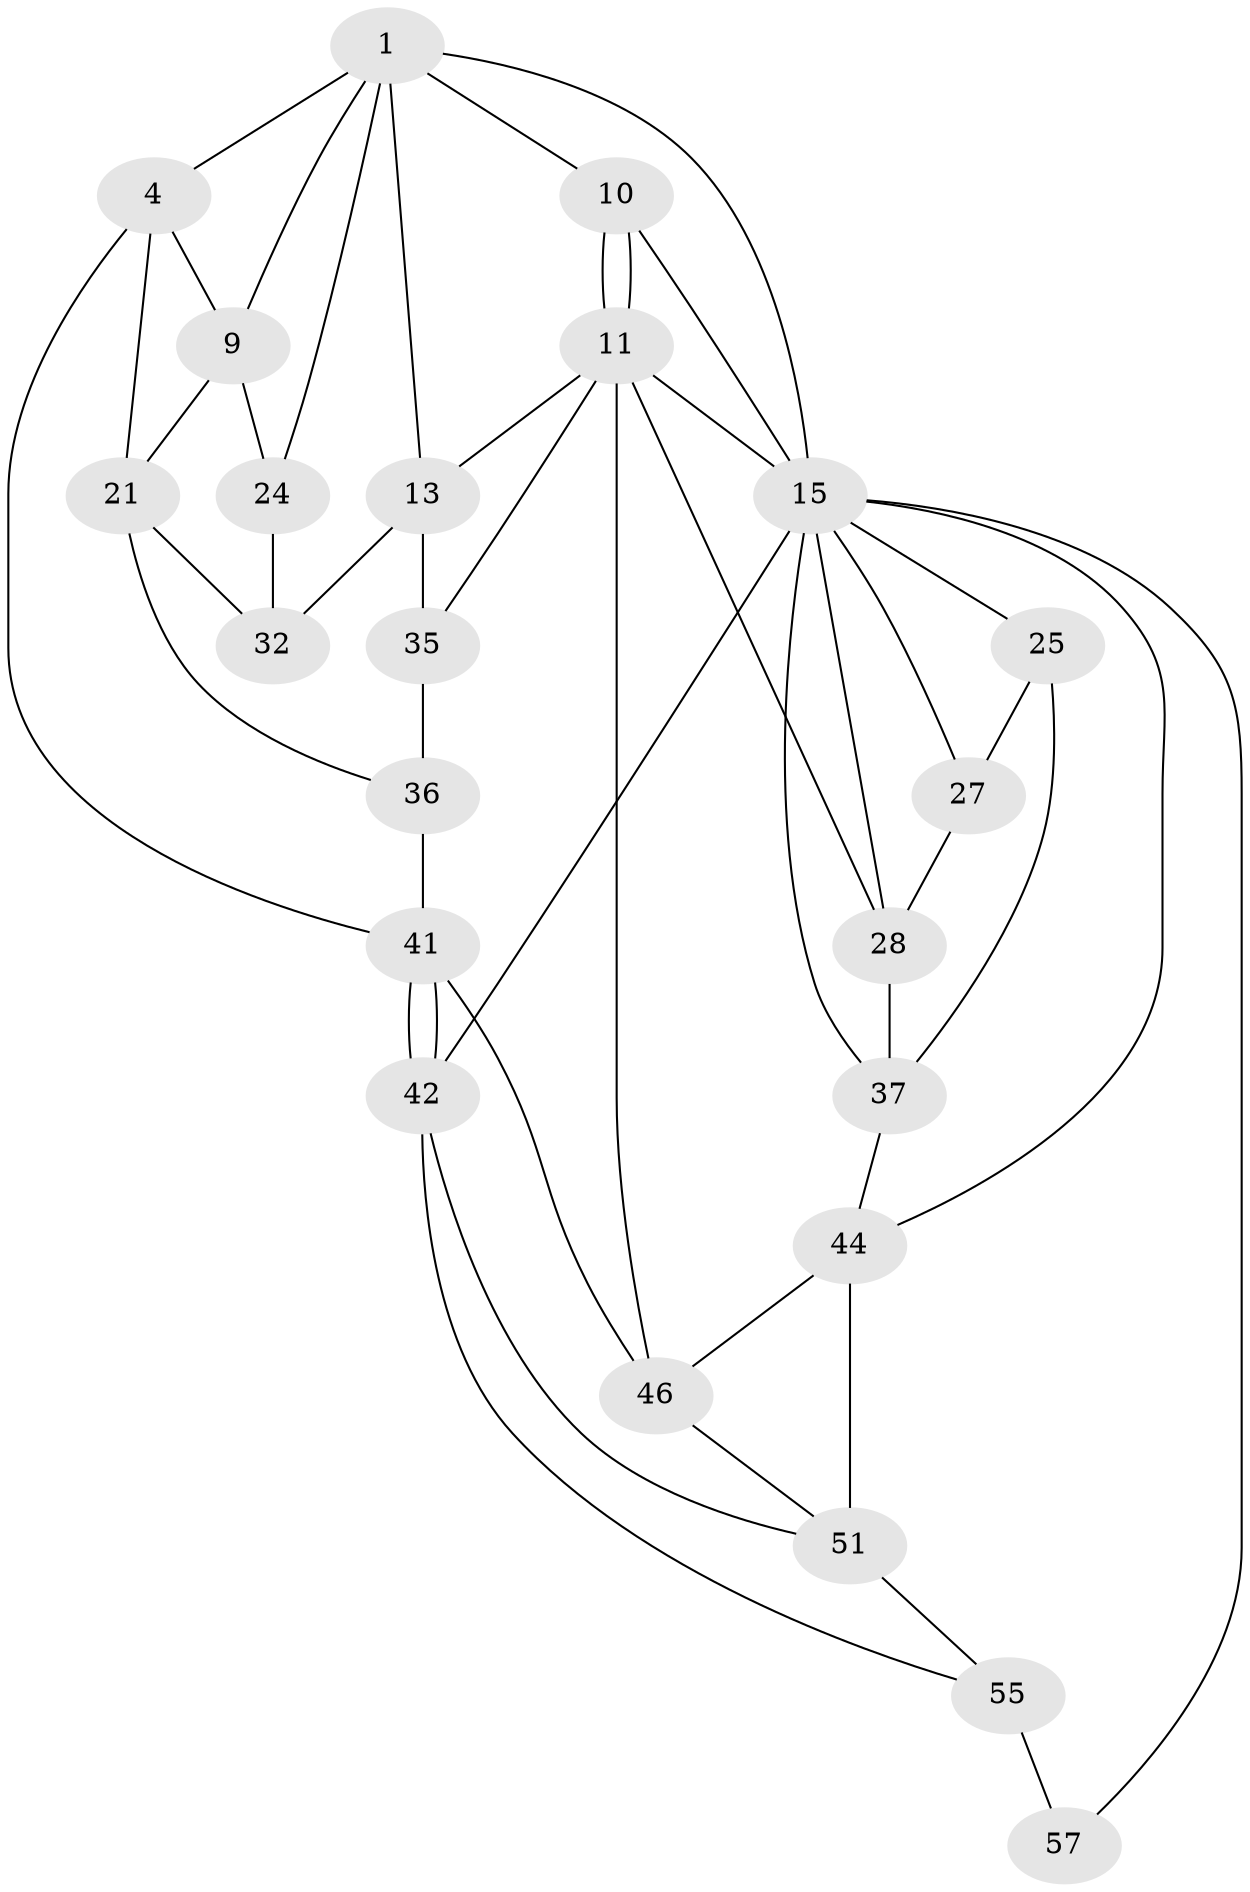 // original degree distribution, {3: 0.034482758620689655, 4: 0.2413793103448276, 5: 0.5172413793103449, 6: 0.20689655172413793}
// Generated by graph-tools (version 1.1) at 2025/21/03/04/25 18:21:40]
// undirected, 23 vertices, 48 edges
graph export_dot {
graph [start="1"]
  node [color=gray90,style=filled];
  1 [pos="+0.3142341928006669+0.05358571207612714",super="+2+7"];
  4 [pos="+0+0.09444785294250756",super="+23+5"];
  9 [pos="+0.12433218207279387+0.2474688417600808",super="+19"];
  10 [pos="+0.5093374742226157+0"];
  11 [pos="+0.5093716785285866+0",super="+12"];
  13 [pos="+0.2888995957502985+0.3383437001996685",super="+33"];
  15 [pos="+0.9198752898750175+0",super="+16+17"];
  21 [pos="+0.07067109403549263+0.42493551764497733",super="+22"];
  24 [pos="+0.13201185507913657+0.3698726674879002",super="+31"];
  25 [pos="+1+0.273151953088397",super="+26"];
  27 [pos="+0.8233548855832945+0.39242000924812304"];
  28 [pos="+0.5788265531698107+0.31858810357411066",super="+30"];
  32 [pos="+0.1751971715628738+0.438152236695305"];
  35 [pos="+0.23340791672566455+0.5349246945339418"];
  36 [pos="+0.2226320132393146+0.5466767814598139"];
  37 [pos="+0.8851504324801894+0.5670680930816403",super="+38+39"];
  41 [pos="+0+0.6489481154023385",super="+47"];
  42 [pos="+0+0.6870177424534653",super="+53"];
  44 [pos="+0.6131042519320812+0.616045161949785",super="+45+50"];
  46 [pos="+0.45984433388239937+0.5337014406449593",super="+48"];
  51 [pos="+0.37987934831621123+0.7550976547273452",super="+54+52"];
  55 [pos="+0.288021795708454+0.9046446286558131",super="+56"];
  57 [pos="+0.0449829496638783+1",super="+58"];
  1 -- 4;
  1 -- 10;
  1 -- 15 [weight=2];
  1 -- 24 [weight=2];
  1 -- 9;
  1 -- 13;
  4 -- 41;
  4 -- 9 [weight=2];
  4 -- 21;
  9 -- 24;
  9 -- 21;
  10 -- 11;
  10 -- 11;
  10 -- 15;
  11 -- 15;
  11 -- 35;
  11 -- 28;
  11 -- 13;
  11 -- 46;
  13 -- 32;
  13 -- 35;
  15 -- 25;
  15 -- 42;
  15 -- 57 [weight=2];
  15 -- 27;
  15 -- 28;
  15 -- 44;
  15 -- 37;
  21 -- 32;
  21 -- 36;
  24 -- 32;
  25 -- 27;
  25 -- 37 [weight=2];
  27 -- 28;
  28 -- 37;
  35 -- 36;
  36 -- 41;
  37 -- 44;
  41 -- 42;
  41 -- 42;
  41 -- 46;
  42 -- 55;
  42 -- 51;
  44 -- 51 [weight=2];
  44 -- 46;
  46 -- 51;
  51 -- 55;
  55 -- 57 [weight=2];
}
